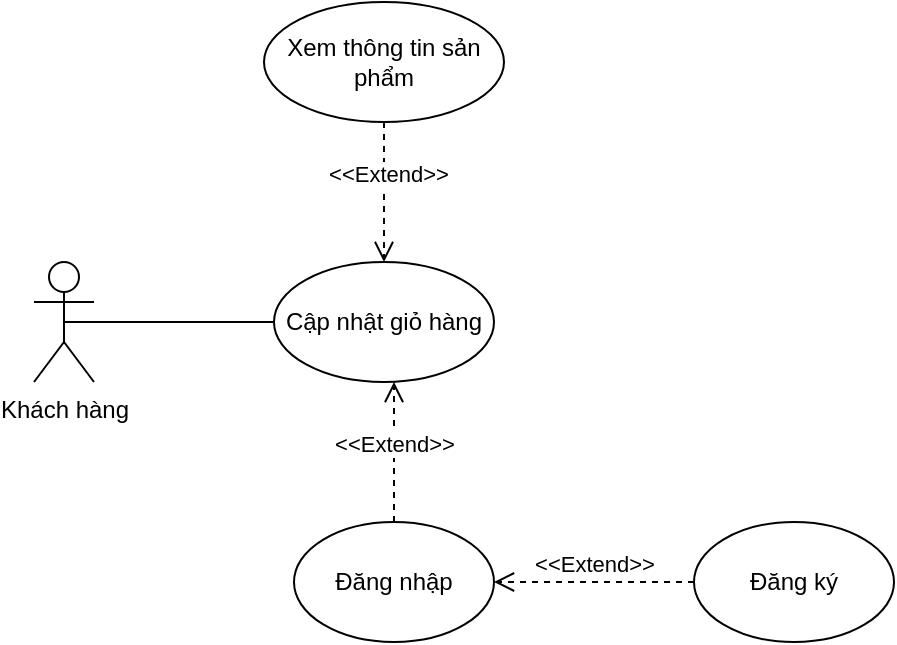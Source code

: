 <mxfile version="20.1.1" type="device"><diagram id="9ny9oUNmuBu_ZFnau902" name="Page-1"><mxGraphModel dx="665" dy="720" grid="1" gridSize="10" guides="1" tooltips="1" connect="1" arrows="1" fold="1" page="1" pageScale="1" pageWidth="827" pageHeight="1169" math="0" shadow="0"><root><mxCell id="0"/><mxCell id="1" parent="0"/><mxCell id="flj7WPFTHNDY9KBQQxdB-1" value="Khách hàng" style="shape=umlActor;verticalLabelPosition=bottom;verticalAlign=top;html=1;outlineConnect=0;" parent="1" vertex="1"><mxGeometry x="60" y="250" width="30" height="60" as="geometry"/></mxCell><mxCell id="flj7WPFTHNDY9KBQQxdB-3" value="Cập nhật giỏ hàng" style="ellipse;whiteSpace=wrap;html=1;" parent="1" vertex="1"><mxGeometry x="180" y="250" width="110" height="60" as="geometry"/></mxCell><mxCell id="flj7WPFTHNDY9KBQQxdB-4" value="Xem thông tin sản phẩm" style="ellipse;whiteSpace=wrap;html=1;" parent="1" vertex="1"><mxGeometry x="175" y="120" width="120" height="60" as="geometry"/></mxCell><mxCell id="flj7WPFTHNDY9KBQQxdB-5" value="Đăng nhập" style="ellipse;whiteSpace=wrap;html=1;" parent="1" vertex="1"><mxGeometry x="190" y="380" width="100" height="60" as="geometry"/></mxCell><mxCell id="flj7WPFTHNDY9KBQQxdB-6" value="Đăng ký" style="ellipse;whiteSpace=wrap;html=1;" parent="1" vertex="1"><mxGeometry x="390" y="380" width="100" height="60" as="geometry"/></mxCell><mxCell id="flj7WPFTHNDY9KBQQxdB-22" value="&amp;lt;&amp;lt;Extend&amp;gt;&amp;gt;" style="html=1;verticalAlign=bottom;endArrow=open;dashed=1;endSize=8;rounded=0;exitX=0.5;exitY=1;exitDx=0;exitDy=0;" parent="1" source="flj7WPFTHNDY9KBQQxdB-4" target="flj7WPFTHNDY9KBQQxdB-3" edge="1"><mxGeometry x="-0.002" y="2" relative="1" as="geometry"><mxPoint x="390" y="240" as="sourcePoint"/><mxPoint x="310" y="240" as="targetPoint"/><mxPoint as="offset"/></mxGeometry></mxCell><mxCell id="flj7WPFTHNDY9KBQQxdB-24" value="&amp;lt;&amp;lt;Extend&amp;gt;&amp;gt;" style="html=1;verticalAlign=bottom;endArrow=open;dashed=1;endSize=8;rounded=0;" parent="1" source="flj7WPFTHNDY9KBQQxdB-6" target="flj7WPFTHNDY9KBQQxdB-5" edge="1"><mxGeometry relative="1" as="geometry"><mxPoint x="245" y="190" as="sourcePoint"/><mxPoint x="245" y="260" as="targetPoint"/><mxPoint as="offset"/></mxGeometry></mxCell><mxCell id="flj7WPFTHNDY9KBQQxdB-25" value="&amp;lt;&amp;lt;Extend&amp;gt;&amp;gt;" style="html=1;verticalAlign=bottom;endArrow=open;dashed=1;endSize=8;rounded=0;" parent="1" source="flj7WPFTHNDY9KBQQxdB-5" edge="1"><mxGeometry x="-0.143" relative="1" as="geometry"><mxPoint x="130" y="390" as="sourcePoint"/><mxPoint x="240" y="310" as="targetPoint"/><mxPoint as="offset"/></mxGeometry></mxCell><mxCell id="flj7WPFTHNDY9KBQQxdB-28" value="" style="endArrow=none;html=1;rounded=0;entryX=0.5;entryY=0.5;entryDx=0;entryDy=0;entryPerimeter=0;" parent="1" source="flj7WPFTHNDY9KBQQxdB-3" target="flj7WPFTHNDY9KBQQxdB-1" edge="1"><mxGeometry width="50" height="50" relative="1" as="geometry"><mxPoint x="340" y="420" as="sourcePoint"/><mxPoint x="390" y="370" as="targetPoint"/></mxGeometry></mxCell></root></mxGraphModel></diagram></mxfile>